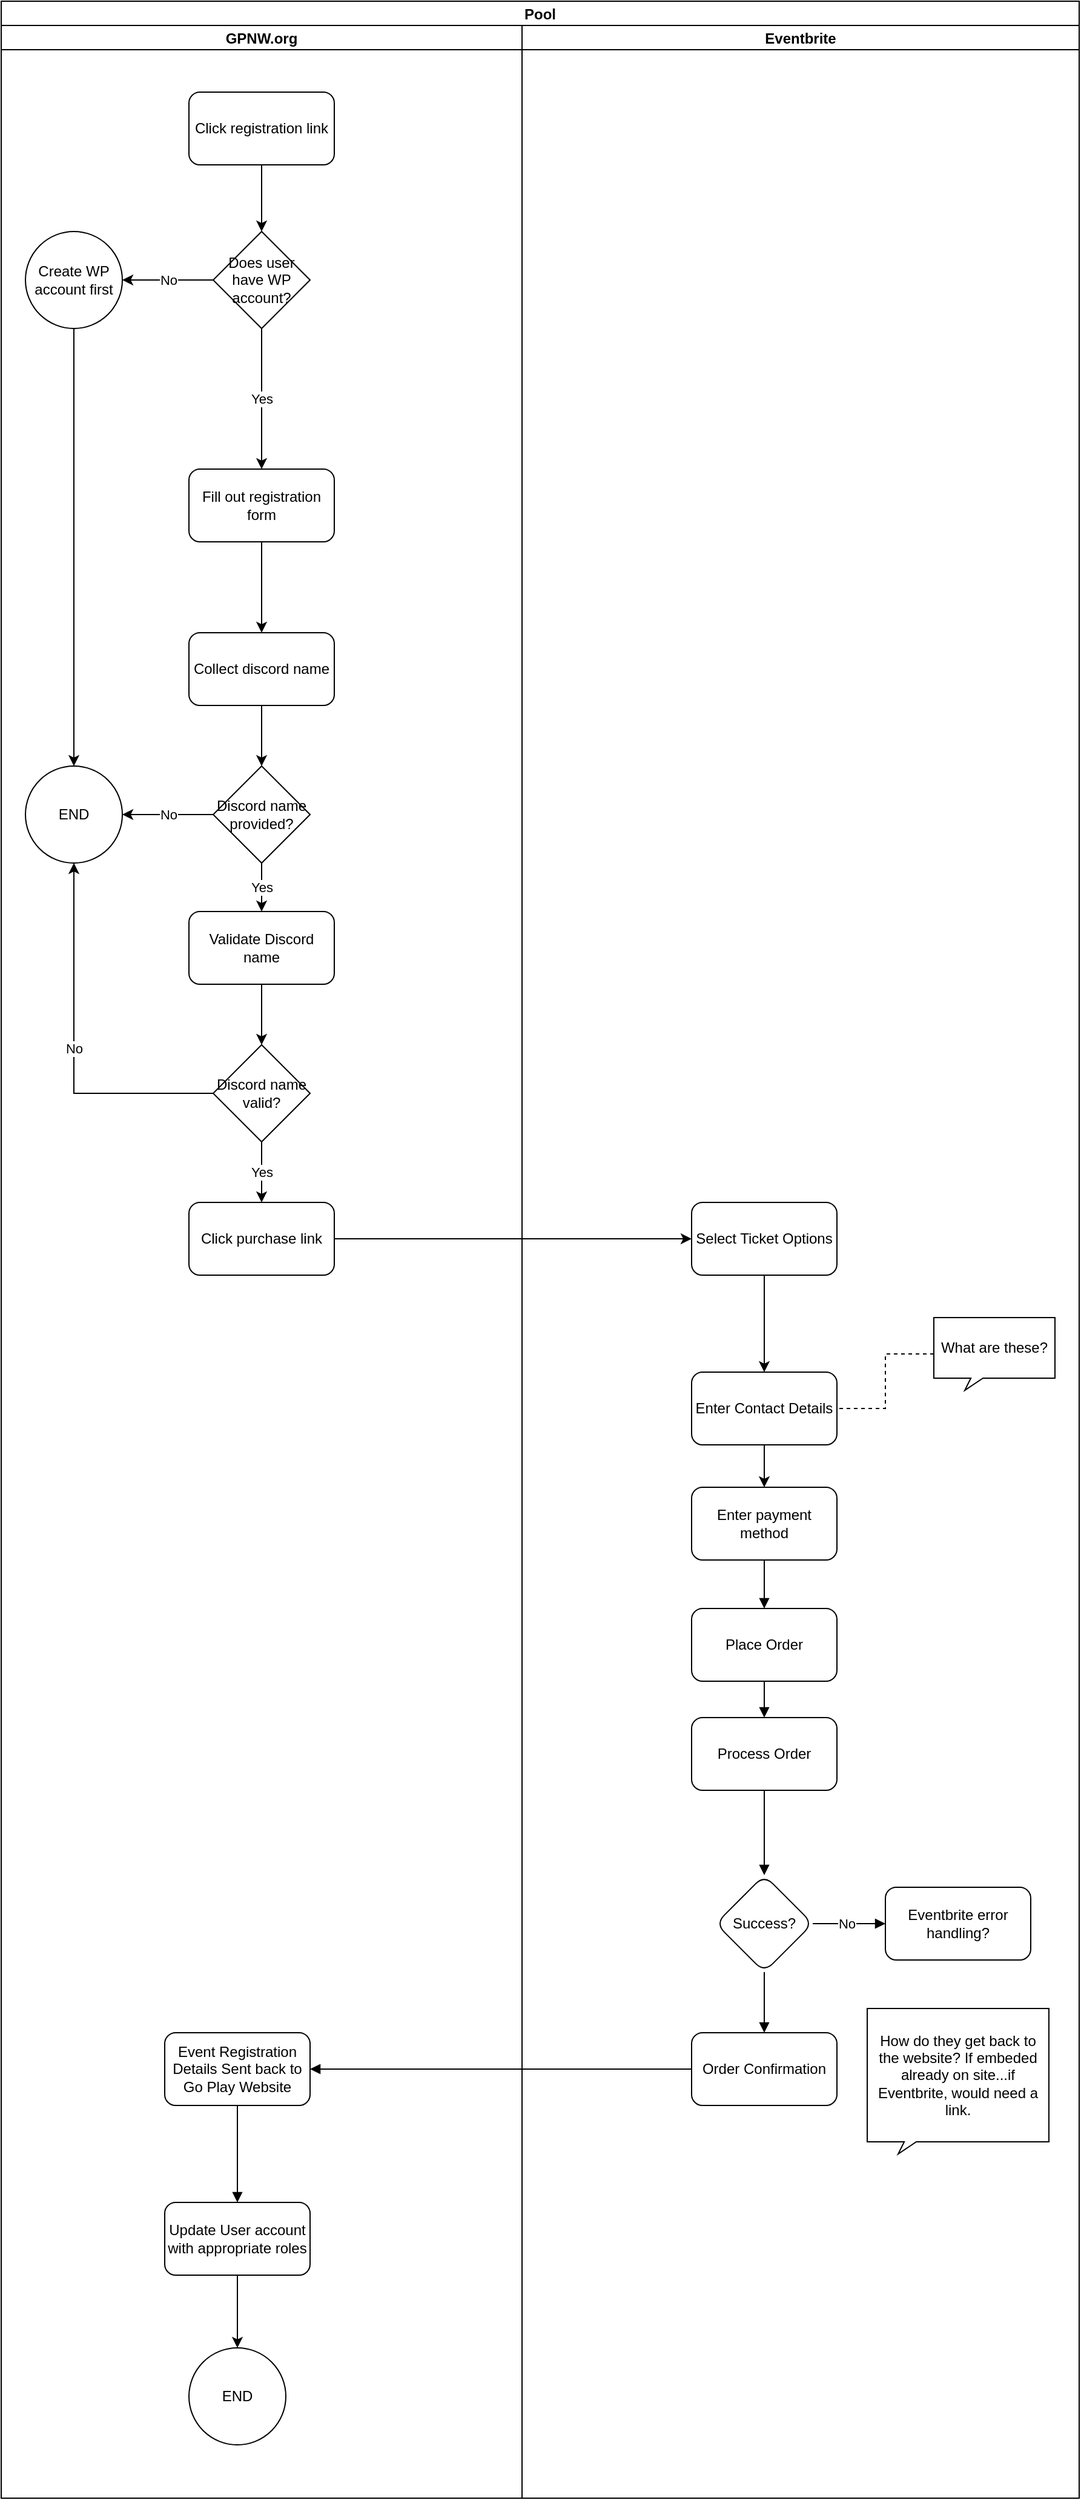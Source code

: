 <mxfile version="17.1.3" type="github" pages="2">
  <diagram id="C5RBs43oDa-KdzZeNtuy" name="Event Registration">
    <mxGraphModel dx="1422" dy="792" grid="1" gridSize="10" guides="1" tooltips="1" connect="1" arrows="1" fold="1" page="1" pageScale="1" pageWidth="1500" pageHeight="1100" math="0" shadow="0">
      <root>
        <mxCell id="WIyWlLk6GJQsqaUBKTNV-0" />
        <mxCell id="WIyWlLk6GJQsqaUBKTNV-1" parent="WIyWlLk6GJQsqaUBKTNV-0" />
        <mxCell id="s0pQWJOe3A9NYIYNYow5-23" value="Pool" style="swimlane;childLayout=stackLayout;resizeParent=1;resizeParentMax=0;startSize=20;" parent="WIyWlLk6GJQsqaUBKTNV-1" vertex="1">
          <mxGeometry x="110" y="50" width="890" height="2060" as="geometry" />
        </mxCell>
        <mxCell id="s0pQWJOe3A9NYIYNYow5-24" value="GPNW.org" style="swimlane;startSize=20;" parent="s0pQWJOe3A9NYIYNYow5-23" vertex="1">
          <mxGeometry y="20" width="430" height="2040" as="geometry" />
        </mxCell>
        <mxCell id="s0pQWJOe3A9NYIYNYow5-3" value="Yes" style="endArrow=classic;html=1;rounded=0;" parent="s0pQWJOe3A9NYIYNYow5-24" source="t--mVeKD4P2bNnT3wvfB-0" target="s0pQWJOe3A9NYIYNYow5-1" edge="1">
          <mxGeometry width="50" height="50" relative="1" as="geometry">
            <mxPoint x="215" y="301" as="sourcePoint" />
            <mxPoint x="240" y="531" as="targetPoint" />
          </mxGeometry>
        </mxCell>
        <mxCell id="s0pQWJOe3A9NYIYNYow5-1" value="&lt;div&gt;Fill out registration form&lt;/div&gt;" style="rounded=1;whiteSpace=wrap;html=1;" parent="s0pQWJOe3A9NYIYNYow5-24" vertex="1">
          <mxGeometry x="155" y="366" width="120" height="60" as="geometry" />
        </mxCell>
        <mxCell id="s0pQWJOe3A9NYIYNYow5-9" value="Collect discord name" style="rounded=1;whiteSpace=wrap;html=1;" parent="s0pQWJOe3A9NYIYNYow5-24" vertex="1">
          <mxGeometry x="155" y="501" width="120" height="60" as="geometry" />
        </mxCell>
        <mxCell id="s0pQWJOe3A9NYIYNYow5-10" style="edgeStyle=orthogonalEdgeStyle;rounded=0;orthogonalLoop=1;jettySize=auto;html=1;" parent="s0pQWJOe3A9NYIYNYow5-24" source="s0pQWJOe3A9NYIYNYow5-1" target="s0pQWJOe3A9NYIYNYow5-9" edge="1">
          <mxGeometry relative="1" as="geometry" />
        </mxCell>
        <mxCell id="s0pQWJOe3A9NYIYNYow5-11" value="Discord name provided?" style="rhombus;whiteSpace=wrap;html=1;" parent="s0pQWJOe3A9NYIYNYow5-24" vertex="1">
          <mxGeometry x="175" y="611" width="80" height="80" as="geometry" />
        </mxCell>
        <mxCell id="s0pQWJOe3A9NYIYNYow5-17" style="edgeStyle=orthogonalEdgeStyle;rounded=0;orthogonalLoop=1;jettySize=auto;html=1;" parent="s0pQWJOe3A9NYIYNYow5-24" source="s0pQWJOe3A9NYIYNYow5-9" target="s0pQWJOe3A9NYIYNYow5-11" edge="1">
          <mxGeometry relative="1" as="geometry" />
        </mxCell>
        <mxCell id="s0pQWJOe3A9NYIYNYow5-8" value="&lt;div&gt;Validate Discord name&lt;/div&gt;" style="rounded=1;whiteSpace=wrap;html=1;" parent="s0pQWJOe3A9NYIYNYow5-24" vertex="1">
          <mxGeometry x="155" y="731" width="120" height="60" as="geometry" />
        </mxCell>
        <mxCell id="s0pQWJOe3A9NYIYNYow5-12" value="&lt;div&gt;Yes&lt;/div&gt;" style="edgeStyle=orthogonalEdgeStyle;rounded=0;orthogonalLoop=1;jettySize=auto;html=1;" parent="s0pQWJOe3A9NYIYNYow5-24" source="s0pQWJOe3A9NYIYNYow5-11" target="s0pQWJOe3A9NYIYNYow5-8" edge="1">
          <mxGeometry relative="1" as="geometry" />
        </mxCell>
        <mxCell id="s0pQWJOe3A9NYIYNYow5-14" value="END" style="ellipse;whiteSpace=wrap;html=1;aspect=fixed;" parent="s0pQWJOe3A9NYIYNYow5-24" vertex="1">
          <mxGeometry x="20" y="611" width="80" height="80" as="geometry" />
        </mxCell>
        <mxCell id="s0pQWJOe3A9NYIYNYow5-15" value="No" style="edgeStyle=orthogonalEdgeStyle;rounded=0;orthogonalLoop=1;jettySize=auto;html=1;exitX=0;exitY=0.5;exitDx=0;exitDy=0;" parent="s0pQWJOe3A9NYIYNYow5-24" source="s0pQWJOe3A9NYIYNYow5-11" target="s0pQWJOe3A9NYIYNYow5-14" edge="1">
          <mxGeometry relative="1" as="geometry" />
        </mxCell>
        <mxCell id="s0pQWJOe3A9NYIYNYow5-19" value="Click purchase link" style="rounded=1;whiteSpace=wrap;html=1;" parent="s0pQWJOe3A9NYIYNYow5-24" vertex="1">
          <mxGeometry x="155" y="971" width="120" height="60" as="geometry" />
        </mxCell>
        <mxCell id="s0pQWJOe3A9NYIYNYow5-22" value="&lt;div&gt;No&lt;/div&gt;" style="edgeStyle=orthogonalEdgeStyle;rounded=0;orthogonalLoop=1;jettySize=auto;html=1;" parent="s0pQWJOe3A9NYIYNYow5-24" source="s0pQWJOe3A9NYIYNYow5-18" target="s0pQWJOe3A9NYIYNYow5-14" edge="1">
          <mxGeometry relative="1" as="geometry">
            <Array as="points">
              <mxPoint x="60" y="881" />
            </Array>
          </mxGeometry>
        </mxCell>
        <mxCell id="s0pQWJOe3A9NYIYNYow5-18" value="Discord name valid?" style="rhombus;whiteSpace=wrap;html=1;" parent="s0pQWJOe3A9NYIYNYow5-24" vertex="1">
          <mxGeometry x="175" y="841" width="80" height="80" as="geometry" />
        </mxCell>
        <mxCell id="s0pQWJOe3A9NYIYNYow5-20" style="edgeStyle=orthogonalEdgeStyle;rounded=0;orthogonalLoop=1;jettySize=auto;html=1;" parent="s0pQWJOe3A9NYIYNYow5-24" source="s0pQWJOe3A9NYIYNYow5-8" target="s0pQWJOe3A9NYIYNYow5-18" edge="1">
          <mxGeometry relative="1" as="geometry" />
        </mxCell>
        <mxCell id="s0pQWJOe3A9NYIYNYow5-21" value="&lt;div&gt;Yes&lt;/div&gt;" style="edgeStyle=orthogonalEdgeStyle;rounded=0;orthogonalLoop=1;jettySize=auto;html=1;" parent="s0pQWJOe3A9NYIYNYow5-24" source="s0pQWJOe3A9NYIYNYow5-18" target="s0pQWJOe3A9NYIYNYow5-19" edge="1">
          <mxGeometry relative="1" as="geometry" />
        </mxCell>
        <mxCell id="t--mVeKD4P2bNnT3wvfB-3" style="edgeStyle=orthogonalEdgeStyle;rounded=0;orthogonalLoop=1;jettySize=auto;html=1;" edge="1" parent="s0pQWJOe3A9NYIYNYow5-24" source="s0pQWJOe3A9NYIYNYow5-0" target="t--mVeKD4P2bNnT3wvfB-0">
          <mxGeometry relative="1" as="geometry" />
        </mxCell>
        <mxCell id="s0pQWJOe3A9NYIYNYow5-0" value="&lt;div&gt;Click registration link&lt;/div&gt;" style="rounded=1;whiteSpace=wrap;html=1;" parent="s0pQWJOe3A9NYIYNYow5-24" vertex="1">
          <mxGeometry x="155" y="55" width="120" height="60" as="geometry" />
        </mxCell>
        <mxCell id="cuYothWAb6MuNWbnh6e8-23" value="" style="edgeStyle=orthogonalEdgeStyle;rounded=0;orthogonalLoop=1;jettySize=auto;html=1;endArrow=block;endFill=1;" parent="s0pQWJOe3A9NYIYNYow5-24" source="cuYothWAb6MuNWbnh6e8-20" target="cuYothWAb6MuNWbnh6e8-22" edge="1">
          <mxGeometry relative="1" as="geometry" />
        </mxCell>
        <mxCell id="cuYothWAb6MuNWbnh6e8-20" value="Event Registration Details Sent back to Go Play Website" style="rounded=1;whiteSpace=wrap;html=1;" parent="s0pQWJOe3A9NYIYNYow5-24" vertex="1">
          <mxGeometry x="135" y="1656" width="120" height="60" as="geometry" />
        </mxCell>
        <mxCell id="Wr3TSwwPW5u1GoS7rXo6-1" style="edgeStyle=orthogonalEdgeStyle;rounded=0;orthogonalLoop=1;jettySize=auto;html=1;" parent="s0pQWJOe3A9NYIYNYow5-24" source="cuYothWAb6MuNWbnh6e8-22" target="Wr3TSwwPW5u1GoS7rXo6-0" edge="1">
          <mxGeometry relative="1" as="geometry" />
        </mxCell>
        <mxCell id="cuYothWAb6MuNWbnh6e8-22" value="Update User account with appropriate roles" style="whiteSpace=wrap;html=1;rounded=1;" parent="s0pQWJOe3A9NYIYNYow5-24" vertex="1">
          <mxGeometry x="135" y="1796" width="120" height="60" as="geometry" />
        </mxCell>
        <mxCell id="Wr3TSwwPW5u1GoS7rXo6-0" value="END" style="ellipse;whiteSpace=wrap;html=1;aspect=fixed;" parent="s0pQWJOe3A9NYIYNYow5-24" vertex="1">
          <mxGeometry x="155" y="1916" width="80" height="80" as="geometry" />
        </mxCell>
        <mxCell id="t--mVeKD4P2bNnT3wvfB-2" value="No" style="edgeStyle=orthogonalEdgeStyle;rounded=0;orthogonalLoop=1;jettySize=auto;html=1;" edge="1" parent="s0pQWJOe3A9NYIYNYow5-24" source="t--mVeKD4P2bNnT3wvfB-0" target="t--mVeKD4P2bNnT3wvfB-1">
          <mxGeometry relative="1" as="geometry" />
        </mxCell>
        <mxCell id="t--mVeKD4P2bNnT3wvfB-0" value="Does user have WP account?" style="rhombus;whiteSpace=wrap;html=1;" vertex="1" parent="s0pQWJOe3A9NYIYNYow5-24">
          <mxGeometry x="175" y="170" width="80" height="80" as="geometry" />
        </mxCell>
        <mxCell id="t--mVeKD4P2bNnT3wvfB-4" style="edgeStyle=orthogonalEdgeStyle;rounded=0;orthogonalLoop=1;jettySize=auto;html=1;" edge="1" parent="s0pQWJOe3A9NYIYNYow5-24" source="t--mVeKD4P2bNnT3wvfB-1" target="s0pQWJOe3A9NYIYNYow5-14">
          <mxGeometry relative="1" as="geometry" />
        </mxCell>
        <mxCell id="t--mVeKD4P2bNnT3wvfB-1" value="Create WP account first" style="ellipse;whiteSpace=wrap;html=1;aspect=fixed;" vertex="1" parent="s0pQWJOe3A9NYIYNYow5-24">
          <mxGeometry x="20" y="170" width="80" height="80" as="geometry" />
        </mxCell>
        <mxCell id="s0pQWJOe3A9NYIYNYow5-25" value="Eventbrite" style="swimlane;startSize=20;" parent="s0pQWJOe3A9NYIYNYow5-23" vertex="1">
          <mxGeometry x="430" y="20" width="460" height="2040" as="geometry" />
        </mxCell>
        <mxCell id="cuYothWAb6MuNWbnh6e8-2" value="" style="edgeStyle=orthogonalEdgeStyle;rounded=0;orthogonalLoop=1;jettySize=auto;html=1;" parent="s0pQWJOe3A9NYIYNYow5-25" source="s0pQWJOe3A9NYIYNYow5-28" target="cuYothWAb6MuNWbnh6e8-1" edge="1">
          <mxGeometry relative="1" as="geometry" />
        </mxCell>
        <mxCell id="s0pQWJOe3A9NYIYNYow5-28" value="Select Ticket Options" style="rounded=1;whiteSpace=wrap;html=1;" parent="s0pQWJOe3A9NYIYNYow5-25" vertex="1">
          <mxGeometry x="140" y="971" width="120" height="60" as="geometry" />
        </mxCell>
        <mxCell id="cuYothWAb6MuNWbnh6e8-6" value="" style="edgeStyle=orthogonalEdgeStyle;rounded=0;orthogonalLoop=1;jettySize=auto;html=1;" parent="s0pQWJOe3A9NYIYNYow5-25" source="cuYothWAb6MuNWbnh6e8-1" target="cuYothWAb6MuNWbnh6e8-5" edge="1">
          <mxGeometry relative="1" as="geometry" />
        </mxCell>
        <mxCell id="cuYothWAb6MuNWbnh6e8-1" value="Enter Contact Details" style="whiteSpace=wrap;html=1;rounded=1;" parent="s0pQWJOe3A9NYIYNYow5-25" vertex="1">
          <mxGeometry x="140" y="1111" width="120" height="60" as="geometry" />
        </mxCell>
        <mxCell id="cuYothWAb6MuNWbnh6e8-10" value="" style="edgeStyle=orthogonalEdgeStyle;rounded=0;orthogonalLoop=1;jettySize=auto;html=1;endArrow=block;endFill=1;" parent="s0pQWJOe3A9NYIYNYow5-25" source="cuYothWAb6MuNWbnh6e8-5" target="cuYothWAb6MuNWbnh6e8-9" edge="1">
          <mxGeometry relative="1" as="geometry" />
        </mxCell>
        <mxCell id="cuYothWAb6MuNWbnh6e8-5" value="Enter payment method" style="whiteSpace=wrap;html=1;rounded=1;" parent="s0pQWJOe3A9NYIYNYow5-25" vertex="1">
          <mxGeometry x="140" y="1206" width="120" height="60" as="geometry" />
        </mxCell>
        <mxCell id="cuYothWAb6MuNWbnh6e8-8" value="" style="edgeStyle=orthogonalEdgeStyle;rounded=0;orthogonalLoop=1;jettySize=auto;html=1;endArrow=none;endFill=0;dashed=1;" parent="s0pQWJOe3A9NYIYNYow5-25" source="cuYothWAb6MuNWbnh6e8-7" target="cuYothWAb6MuNWbnh6e8-1" edge="1">
          <mxGeometry relative="1" as="geometry" />
        </mxCell>
        <mxCell id="cuYothWAb6MuNWbnh6e8-7" value="What are these?" style="whiteSpace=wrap;html=1;shape=mxgraph.basic.rectCallout;dx=35.56;dy=10;boundedLbl=1;" parent="s0pQWJOe3A9NYIYNYow5-25" vertex="1">
          <mxGeometry x="340" y="1066" width="100" height="60" as="geometry" />
        </mxCell>
        <mxCell id="cuYothWAb6MuNWbnh6e8-12" value="" style="edgeStyle=orthogonalEdgeStyle;rounded=0;orthogonalLoop=1;jettySize=auto;html=1;endArrow=block;endFill=1;" parent="s0pQWJOe3A9NYIYNYow5-25" source="cuYothWAb6MuNWbnh6e8-9" target="cuYothWAb6MuNWbnh6e8-11" edge="1">
          <mxGeometry relative="1" as="geometry" />
        </mxCell>
        <mxCell id="cuYothWAb6MuNWbnh6e8-9" value="Place Order" style="whiteSpace=wrap;html=1;rounded=1;" parent="s0pQWJOe3A9NYIYNYow5-25" vertex="1">
          <mxGeometry x="140" y="1306" width="120" height="60" as="geometry" />
        </mxCell>
        <mxCell id="cuYothWAb6MuNWbnh6e8-14" value="" style="edgeStyle=orthogonalEdgeStyle;rounded=0;orthogonalLoop=1;jettySize=auto;html=1;endArrow=block;endFill=1;" parent="s0pQWJOe3A9NYIYNYow5-25" source="cuYothWAb6MuNWbnh6e8-11" target="cuYothWAb6MuNWbnh6e8-13" edge="1">
          <mxGeometry relative="1" as="geometry" />
        </mxCell>
        <mxCell id="cuYothWAb6MuNWbnh6e8-11" value="Process Order" style="whiteSpace=wrap;html=1;rounded=1;" parent="s0pQWJOe3A9NYIYNYow5-25" vertex="1">
          <mxGeometry x="140" y="1396" width="120" height="60" as="geometry" />
        </mxCell>
        <mxCell id="cuYothWAb6MuNWbnh6e8-16" value="" style="edgeStyle=orthogonalEdgeStyle;rounded=0;orthogonalLoop=1;jettySize=auto;html=1;endArrow=block;endFill=1;" parent="s0pQWJOe3A9NYIYNYow5-25" source="cuYothWAb6MuNWbnh6e8-13" target="cuYothWAb6MuNWbnh6e8-15" edge="1">
          <mxGeometry relative="1" as="geometry" />
        </mxCell>
        <mxCell id="cuYothWAb6MuNWbnh6e8-17" value="No" style="edgeLabel;html=1;align=center;verticalAlign=middle;resizable=0;points=[];" parent="cuYothWAb6MuNWbnh6e8-16" connectable="0" vertex="1">
          <mxGeometry x="-0.064" relative="1" as="geometry">
            <mxPoint as="offset" />
          </mxGeometry>
        </mxCell>
        <mxCell id="cuYothWAb6MuNWbnh6e8-19" value="" style="edgeStyle=orthogonalEdgeStyle;rounded=0;orthogonalLoop=1;jettySize=auto;html=1;endArrow=block;endFill=1;" parent="s0pQWJOe3A9NYIYNYow5-25" source="cuYothWAb6MuNWbnh6e8-13" target="cuYothWAb6MuNWbnh6e8-18" edge="1">
          <mxGeometry relative="1" as="geometry" />
        </mxCell>
        <mxCell id="cuYothWAb6MuNWbnh6e8-13" value="Success?" style="rhombus;whiteSpace=wrap;html=1;rounded=1;" parent="s0pQWJOe3A9NYIYNYow5-25" vertex="1">
          <mxGeometry x="160" y="1526" width="80" height="80" as="geometry" />
        </mxCell>
        <mxCell id="cuYothWAb6MuNWbnh6e8-15" value="Eventbrite error handling?" style="whiteSpace=wrap;html=1;rounded=1;" parent="s0pQWJOe3A9NYIYNYow5-25" vertex="1">
          <mxGeometry x="300" y="1536" width="120" height="60" as="geometry" />
        </mxCell>
        <mxCell id="cuYothWAb6MuNWbnh6e8-18" value="Order Confirmation" style="whiteSpace=wrap;html=1;rounded=1;" parent="s0pQWJOe3A9NYIYNYow5-25" vertex="1">
          <mxGeometry x="140" y="1656" width="120" height="60" as="geometry" />
        </mxCell>
        <mxCell id="cuYothWAb6MuNWbnh6e8-26" value="How do they get back to the website? If embeded already on site...if Eventbrite, would need a link." style="whiteSpace=wrap;html=1;shape=mxgraph.basic.rectCallout;dx=35.56;dy=10;boundedLbl=1;" parent="s0pQWJOe3A9NYIYNYow5-25" vertex="1">
          <mxGeometry x="285" y="1636" width="150" height="120" as="geometry" />
        </mxCell>
        <mxCell id="cuYothWAb6MuNWbnh6e8-0" style="edgeStyle=orthogonalEdgeStyle;rounded=0;orthogonalLoop=1;jettySize=auto;html=1;exitX=1;exitY=0.5;exitDx=0;exitDy=0;entryX=0;entryY=0.5;entryDx=0;entryDy=0;" parent="s0pQWJOe3A9NYIYNYow5-23" source="s0pQWJOe3A9NYIYNYow5-19" target="s0pQWJOe3A9NYIYNYow5-28" edge="1">
          <mxGeometry relative="1" as="geometry" />
        </mxCell>
        <mxCell id="cuYothWAb6MuNWbnh6e8-21" value="" style="edgeStyle=orthogonalEdgeStyle;rounded=0;orthogonalLoop=1;jettySize=auto;html=1;endArrow=block;endFill=1;" parent="s0pQWJOe3A9NYIYNYow5-23" source="cuYothWAb6MuNWbnh6e8-18" target="cuYothWAb6MuNWbnh6e8-20" edge="1">
          <mxGeometry relative="1" as="geometry" />
        </mxCell>
      </root>
    </mxGraphModel>
  </diagram>
  <diagram id="c2CF_wFW82YlwqupZcvn" name="Shedule a Game">
    <mxGraphModel dx="1422" dy="792" grid="1" gridSize="10" guides="1" tooltips="1" connect="1" arrows="1" fold="1" page="1" pageScale="1" pageWidth="1500" pageHeight="1100" math="0" shadow="0">
      <root>
        <mxCell id="bplon78fEs0VXEiEB44Z-0" />
        <mxCell id="bplon78fEs0VXEiEB44Z-1" parent="bplon78fEs0VXEiEB44Z-0" />
        <mxCell id="bplon78fEs0VXEiEB44Z-3" value="Pool" style="swimlane;childLayout=stackLayout;resizeParent=1;resizeParentMax=0;startSize=20;" parent="bplon78fEs0VXEiEB44Z-1" vertex="1">
          <mxGeometry x="60" y="140" width="1190" height="3290" as="geometry" />
        </mxCell>
        <mxCell id="bplon78fEs0VXEiEB44Z-4" value="GM Actions" style="swimlane;startSize=20;" parent="bplon78fEs0VXEiEB44Z-3" vertex="1">
          <mxGeometry y="20" width="580" height="3270" as="geometry" />
        </mxCell>
        <mxCell id="bplon78fEs0VXEiEB44Z-15" style="edgeStyle=orthogonalEdgeStyle;rounded=0;orthogonalLoop=1;jettySize=auto;html=1;" parent="bplon78fEs0VXEiEB44Z-4" source="bplon78fEs0VXEiEB44Z-8" target="bplon78fEs0VXEiEB44Z-11" edge="1">
          <mxGeometry relative="1" as="geometry" />
        </mxCell>
        <mxCell id="bplon78fEs0VXEiEB44Z-8" value="&lt;div&gt;User Logs In&lt;/div&gt;" style="rounded=1;whiteSpace=wrap;html=1;" parent="bplon78fEs0VXEiEB44Z-4" vertex="1">
          <mxGeometry x="190" y="90" width="120" height="60" as="geometry" />
        </mxCell>
        <mxCell id="bplon78fEs0VXEiEB44Z-58" style="edgeStyle=orthogonalEdgeStyle;rounded=0;orthogonalLoop=1;jettySize=auto;html=1;" parent="bplon78fEs0VXEiEB44Z-4" source="bplon78fEs0VXEiEB44Z-9" target="bplon78fEs0VXEiEB44Z-16" edge="1">
          <mxGeometry relative="1" as="geometry">
            <Array as="points">
              <mxPoint x="380" y="560" />
            </Array>
          </mxGeometry>
        </mxCell>
        <mxCell id="bplon78fEs0VXEiEB44Z-9" value="Click on Register Game" style="rounded=1;whiteSpace=wrap;html=1;" parent="bplon78fEs0VXEiEB44Z-4" vertex="1">
          <mxGeometry x="190" y="530" width="120" height="60" as="geometry" />
        </mxCell>
        <mxCell id="bplon78fEs0VXEiEB44Z-13" value="Yes" style="edgeStyle=orthogonalEdgeStyle;rounded=0;orthogonalLoop=1;jettySize=auto;html=1;" parent="bplon78fEs0VXEiEB44Z-4" source="bplon78fEs0VXEiEB44Z-11" target="bplon78fEs0VXEiEB44Z-61" edge="1">
          <mxGeometry relative="1" as="geometry" />
        </mxCell>
        <mxCell id="bplon78fEs0VXEiEB44Z-14" value="No" style="edgeStyle=orthogonalEdgeStyle;rounded=0;orthogonalLoop=1;jettySize=auto;html=1;entryX=1;entryY=0.5;entryDx=0;entryDy=0;" parent="bplon78fEs0VXEiEB44Z-4" source="bplon78fEs0VXEiEB44Z-11" target="bplon78fEs0VXEiEB44Z-12" edge="1">
          <mxGeometry relative="1" as="geometry" />
        </mxCell>
        <mxCell id="bplon78fEs0VXEiEB44Z-11" value="&lt;div&gt;User has Attendee Role for event?&lt;/div&gt;" style="rhombus;whiteSpace=wrap;html=1;" parent="bplon78fEs0VXEiEB44Z-4" vertex="1">
          <mxGeometry x="200" y="210" width="100" height="100" as="geometry" />
        </mxCell>
        <mxCell id="bplon78fEs0VXEiEB44Z-12" value="END" style="ellipse;whiteSpace=wrap;html=1;aspect=fixed;" parent="bplon78fEs0VXEiEB44Z-4" vertex="1">
          <mxGeometry x="40" y="220" width="80" height="80" as="geometry" />
        </mxCell>
        <mxCell id="bplon78fEs0VXEiEB44Z-59" value="" style="group" parent="bplon78fEs0VXEiEB44Z-4" vertex="1" connectable="0">
          <mxGeometry x="37.5" y="720" width="425" height="650" as="geometry" />
        </mxCell>
        <mxCell id="bplon78fEs0VXEiEB44Z-16" value="&lt;br&gt;&lt;br&gt;&lt;br&gt;&lt;br&gt;&lt;div&gt;&lt;br&gt;&lt;/div&gt;&lt;div&gt;&lt;br&gt;&lt;/div&gt;&lt;div&gt;Collect game information&lt;/div&gt;" style="rounded=1;whiteSpace=wrap;html=1;labelPosition=center;verticalLabelPosition=top;align=center;verticalAlign=bottom;" parent="bplon78fEs0VXEiEB44Z-59" vertex="1">
          <mxGeometry width="425" height="650" as="geometry" />
        </mxCell>
        <mxCell id="bplon78fEs0VXEiEB44Z-57" value="Fields" style="swimlane;startSize=23;" parent="bplon78fEs0VXEiEB44Z-59" vertex="1">
          <mxGeometry x="61.39" y="40" width="321.11" height="550" as="geometry" />
        </mxCell>
        <mxCell id="bplon78fEs0VXEiEB44Z-17" value="Title" style="rounded=0;whiteSpace=wrap;html=1;" parent="bplon78fEs0VXEiEB44Z-57" vertex="1">
          <mxGeometry x="18.889" y="40" width="66.111" height="40" as="geometry" />
        </mxCell>
        <mxCell id="bplon78fEs0VXEiEB44Z-19" value="Min Players" style="rounded=0;whiteSpace=wrap;html=1;" parent="bplon78fEs0VXEiEB44Z-57" vertex="1">
          <mxGeometry x="18.889" y="110" width="75.556" height="40" as="geometry" />
        </mxCell>
        <mxCell id="bplon78fEs0VXEiEB44Z-20" value="Max Players" style="rounded=0;whiteSpace=wrap;html=1;" parent="bplon78fEs0VXEiEB44Z-57" vertex="1">
          <mxGeometry x="9.444" y="170" width="85" height="40" as="geometry" />
        </mxCell>
        <mxCell id="bplon78fEs0VXEiEB44Z-21" value="&lt;div&gt;Duration&lt;/div&gt;" style="rounded=0;whiteSpace=wrap;html=1;" parent="bplon78fEs0VXEiEB44Z-57" vertex="1">
          <mxGeometry x="14.167" y="300" width="85" height="40" as="geometry" />
        </mxCell>
        <mxCell id="bplon78fEs0VXEiEB44Z-45" value="Accessability" style="rounded=0;whiteSpace=wrap;html=1;" parent="bplon78fEs0VXEiEB44Z-57" vertex="1">
          <mxGeometry x="18.889" y="430" width="85" height="40" as="geometry" />
        </mxCell>
        <mxCell id="bplon78fEs0VXEiEB44Z-42" value="Playtest?" style="rounded=0;whiteSpace=wrap;html=1;" parent="bplon78fEs0VXEiEB44Z-57" vertex="1">
          <mxGeometry x="170" y="40" width="85" height="40" as="geometry" />
        </mxCell>
        <mxCell id="bplon78fEs0VXEiEB44Z-25" value="Content Warnings" style="rounded=0;whiteSpace=wrap;html=1;" parent="bplon78fEs0VXEiEB44Z-57" vertex="1">
          <mxGeometry x="14.169" y="370" width="85" height="40" as="geometry" />
        </mxCell>
        <mxCell id="bplon78fEs0VXEiEB44Z-50" value="Tags" style="swimlane;" parent="bplon78fEs0VXEiEB44Z-59" vertex="1">
          <mxGeometry x="202.501" y="290" width="141.667" height="260" as="geometry" />
        </mxCell>
        <mxCell id="bplon78fEs0VXEiEB44Z-46" value="Genre" style="rounded=0;whiteSpace=wrap;html=1;" parent="bplon78fEs0VXEiEB44Z-50" vertex="1">
          <mxGeometry x="28.333" y="40" width="85" height="40" as="geometry" />
        </mxCell>
        <mxCell id="bplon78fEs0VXEiEB44Z-47" value="System" style="rounded=0;whiteSpace=wrap;html=1;" parent="bplon78fEs0VXEiEB44Z-50" vertex="1">
          <mxGeometry x="28.333" y="95" width="85" height="40" as="geometry" />
        </mxCell>
        <mxCell id="bplon78fEs0VXEiEB44Z-48" value="Mechanical Descriptors" style="rounded=0;whiteSpace=wrap;html=1;" parent="bplon78fEs0VXEiEB44Z-50" vertex="1">
          <mxGeometry x="28.333" y="150" width="85" height="40" as="geometry" />
        </mxCell>
        <mxCell id="bplon78fEs0VXEiEB44Z-49" value="Additional Descriptors" style="rounded=0;whiteSpace=wrap;html=1;" parent="bplon78fEs0VXEiEB44Z-50" vertex="1">
          <mxGeometry x="28.333" y="210" width="85" height="40" as="geometry" />
        </mxCell>
        <mxCell id="bplon78fEs0VXEiEB44Z-43" value="Image" style="rounded=0;whiteSpace=wrap;html=1;" parent="bplon78fEs0VXEiEB44Z-59" vertex="1">
          <mxGeometry x="230.834" y="140" width="85" height="40" as="geometry" />
        </mxCell>
        <mxCell id="bplon78fEs0VXEiEB44Z-22" value="&lt;div&gt;Descripiton&lt;/div&gt;" style="rounded=0;whiteSpace=wrap;html=1;" parent="bplon78fEs0VXEiEB44Z-59" vertex="1">
          <mxGeometry x="70.834" y="270" width="85" height="40" as="geometry" />
        </mxCell>
        <mxCell id="bplon78fEs0VXEiEB44Z-62" style="edgeStyle=orthogonalEdgeStyle;rounded=0;orthogonalLoop=1;jettySize=auto;html=1;" parent="bplon78fEs0VXEiEB44Z-4" source="bplon78fEs0VXEiEB44Z-61" target="bplon78fEs0VXEiEB44Z-9" edge="1">
          <mxGeometry relative="1" as="geometry" />
        </mxCell>
        <mxCell id="bplon78fEs0VXEiEB44Z-61" value="Collect GM/Facilitator contact info (for coordination)" style="rounded=1;whiteSpace=wrap;html=1;" parent="bplon78fEs0VXEiEB44Z-4" vertex="1">
          <mxGeometry x="170" y="390" width="160" height="80" as="geometry" />
        </mxCell>
        <mxCell id="bplon78fEs0VXEiEB44Z-63" value="Are we doing this here?" style="shape=callout;whiteSpace=wrap;html=1;perimeter=calloutPerimeter;position2=0;" parent="bplon78fEs0VXEiEB44Z-4" vertex="1">
          <mxGeometry x="330" y="320" width="120" height="80" as="geometry" />
        </mxCell>
        <mxCell id="bplon78fEs0VXEiEB44Z-64" value="User submits form" style="rounded=1;whiteSpace=wrap;html=1;" parent="bplon78fEs0VXEiEB44Z-4" vertex="1">
          <mxGeometry x="190" y="1590" width="120" height="60" as="geometry" />
        </mxCell>
        <mxCell id="bplon78fEs0VXEiEB44Z-65" style="edgeStyle=orthogonalEdgeStyle;rounded=0;orthogonalLoop=1;jettySize=auto;html=1;" parent="bplon78fEs0VXEiEB44Z-4" source="bplon78fEs0VXEiEB44Z-16" target="bplon78fEs0VXEiEB44Z-85" edge="1">
          <mxGeometry relative="1" as="geometry" />
        </mxCell>
        <mxCell id="bplon78fEs0VXEiEB44Z-86" style="edgeStyle=orthogonalEdgeStyle;rounded=0;orthogonalLoop=1;jettySize=auto;html=1;" parent="bplon78fEs0VXEiEB44Z-4" source="bplon78fEs0VXEiEB44Z-85" target="bplon78fEs0VXEiEB44Z-64" edge="1">
          <mxGeometry relative="1" as="geometry" />
        </mxCell>
        <mxCell id="bplon78fEs0VXEiEB44Z-85" value="User selects session preference (time slot)" style="rounded=1;whiteSpace=wrap;html=1;" parent="bplon78fEs0VXEiEB44Z-4" vertex="1">
          <mxGeometry x="180" y="1440" width="140" height="80" as="geometry" />
        </mxCell>
        <mxCell id="bplon78fEs0VXEiEB44Z-5" value="Lane 2" style="swimlane;startSize=20;" parent="bplon78fEs0VXEiEB44Z-3" vertex="1">
          <mxGeometry x="580" y="20" width="610" height="3270" as="geometry" />
        </mxCell>
        <mxCell id="bplon78fEs0VXEiEB44Z-89" value="Some time &lt;br&gt;passes..." style="ellipse;shape=cloud;whiteSpace=wrap;html=1;" parent="bplon78fEs0VXEiEB44Z-5" vertex="1">
          <mxGeometry x="250" y="1580" width="120" height="80" as="geometry" />
        </mxCell>
        <mxCell id="bplon78fEs0VXEiEB44Z-94" value="Game Vetting" style="swimlane;horizontal=0;" parent="bplon78fEs0VXEiEB44Z-5" vertex="1">
          <mxGeometry x="30" y="1710" width="530" height="740" as="geometry" />
        </mxCell>
        <mxCell id="bplon78fEs0VXEiEB44Z-115" style="edgeStyle=orthogonalEdgeStyle;rounded=0;orthogonalLoop=1;jettySize=auto;html=1;" parent="bplon78fEs0VXEiEB44Z-94" source="bplon78fEs0VXEiEB44Z-105" target="bplon78fEs0VXEiEB44Z-107" edge="1">
          <mxGeometry relative="1" as="geometry" />
        </mxCell>
        <mxCell id="bplon78fEs0VXEiEB44Z-117" value="Yes" style="edgeStyle=orthogonalEdgeStyle;rounded=0;orthogonalLoop=1;jettySize=auto;html=1;" parent="bplon78fEs0VXEiEB44Z-94" source="bplon78fEs0VXEiEB44Z-105" target="bplon78fEs0VXEiEB44Z-108" edge="1">
          <mxGeometry relative="1" as="geometry" />
        </mxCell>
        <mxCell id="bplon78fEs0VXEiEB44Z-123" value="No" style="edgeStyle=orthogonalEdgeStyle;rounded=0;orthogonalLoop=1;jettySize=auto;html=1;" parent="bplon78fEs0VXEiEB44Z-94" source="bplon78fEs0VXEiEB44Z-105" target="bplon78fEs0VXEiEB44Z-107" edge="1">
          <mxGeometry relative="1" as="geometry" />
        </mxCell>
        <mxCell id="bplon78fEs0VXEiEB44Z-105" value="Does this game fit GPNW&#39;s values?" style="rhombus;whiteSpace=wrap;html=1;" parent="bplon78fEs0VXEiEB44Z-94" vertex="1">
          <mxGeometry x="220" y="50" width="120" height="120" as="geometry" />
        </mxCell>
        <mxCell id="bplon78fEs0VXEiEB44Z-107" value="Handle situation appropriately" style="rounded=1;whiteSpace=wrap;html=1;" parent="bplon78fEs0VXEiEB44Z-94" vertex="1">
          <mxGeometry x="50" y="80" width="120" height="60" as="geometry" />
        </mxCell>
        <mxCell id="bplon78fEs0VXEiEB44Z-118" value="No" style="edgeStyle=orthogonalEdgeStyle;rounded=0;orthogonalLoop=1;jettySize=auto;html=1;" parent="bplon78fEs0VXEiEB44Z-94" source="bplon78fEs0VXEiEB44Z-108" target="bplon78fEs0VXEiEB44Z-111" edge="1">
          <mxGeometry relative="1" as="geometry" />
        </mxCell>
        <mxCell id="bplon78fEs0VXEiEB44Z-125" style="edgeStyle=orthogonalEdgeStyle;rounded=0;orthogonalLoop=1;jettySize=auto;html=1;" parent="bplon78fEs0VXEiEB44Z-94" source="bplon78fEs0VXEiEB44Z-108" target="bplon78fEs0VXEiEB44Z-124" edge="1">
          <mxGeometry relative="1" as="geometry">
            <Array as="points">
              <mxPoint x="460" y="600" />
            </Array>
          </mxGeometry>
        </mxCell>
        <mxCell id="bplon78fEs0VXEiEB44Z-129" value="Yes" style="edgeLabel;html=1;align=center;verticalAlign=middle;resizable=0;points=[];" parent="bplon78fEs0VXEiEB44Z-125" vertex="1" connectable="0">
          <mxGeometry x="-0.757" y="-4" relative="1" as="geometry">
            <mxPoint as="offset" />
          </mxGeometry>
        </mxCell>
        <mxCell id="bplon78fEs0VXEiEB44Z-108" value="Does the listing visually work?" style="rhombus;whiteSpace=wrap;html=1;" parent="bplon78fEs0VXEiEB44Z-94" vertex="1">
          <mxGeometry x="400" y="220" width="120" height="120" as="geometry" />
        </mxCell>
        <mxCell id="bplon78fEs0VXEiEB44Z-126" style="edgeStyle=orthogonalEdgeStyle;rounded=0;orthogonalLoop=1;jettySize=auto;html=1;" parent="bplon78fEs0VXEiEB44Z-94" source="bplon78fEs0VXEiEB44Z-109" target="bplon78fEs0VXEiEB44Z-124" edge="1">
          <mxGeometry relative="1" as="geometry" />
        </mxCell>
        <mxCell id="bplon78fEs0VXEiEB44Z-109" value="Contact GM/Facilitator for revisions" style="rounded=1;whiteSpace=wrap;html=1;" parent="bplon78fEs0VXEiEB44Z-94" vertex="1">
          <mxGeometry x="220" y="420" width="120" height="60" as="geometry" />
        </mxCell>
        <mxCell id="bplon78fEs0VXEiEB44Z-110" style="edgeStyle=orthogonalEdgeStyle;rounded=0;orthogonalLoop=1;jettySize=auto;html=1;exitX=0.75;exitY=1;exitDx=0;exitDy=0;entryX=0.667;entryY=1;entryDx=0;entryDy=0;entryPerimeter=0;" parent="bplon78fEs0VXEiEB44Z-94" source="bplon78fEs0VXEiEB44Z-109" target="bplon78fEs0VXEiEB44Z-109" edge="1">
          <mxGeometry relative="1" as="geometry" />
        </mxCell>
        <mxCell id="bplon78fEs0VXEiEB44Z-119" style="edgeStyle=orthogonalEdgeStyle;rounded=0;orthogonalLoop=1;jettySize=auto;html=1;" parent="bplon78fEs0VXEiEB44Z-94" source="bplon78fEs0VXEiEB44Z-111" target="bplon78fEs0VXEiEB44Z-113" edge="1">
          <mxGeometry relative="1" as="geometry">
            <Array as="points">
              <mxPoint x="120" y="280" />
            </Array>
          </mxGeometry>
        </mxCell>
        <mxCell id="bplon78fEs0VXEiEB44Z-128" value="No" style="edgeLabel;html=1;align=center;verticalAlign=middle;resizable=0;points=[];" parent="bplon78fEs0VXEiEB44Z-119" vertex="1" connectable="0">
          <mxGeometry x="-0.648" y="2" relative="1" as="geometry">
            <mxPoint as="offset" />
          </mxGeometry>
        </mxCell>
        <mxCell id="bplon78fEs0VXEiEB44Z-121" value="Yes" style="edgeStyle=orthogonalEdgeStyle;rounded=0;orthogonalLoop=1;jettySize=auto;html=1;" parent="bplon78fEs0VXEiEB44Z-94" source="bplon78fEs0VXEiEB44Z-111" target="bplon78fEs0VXEiEB44Z-109" edge="1">
          <mxGeometry relative="1" as="geometry" />
        </mxCell>
        <mxCell id="bplon78fEs0VXEiEB44Z-111" value="Does problem require contacting GM/Facilitator?" style="rhombus;whiteSpace=wrap;html=1;" parent="bplon78fEs0VXEiEB44Z-94" vertex="1">
          <mxGeometry x="215" y="215" width="130" height="130" as="geometry" />
        </mxCell>
        <mxCell id="bplon78fEs0VXEiEB44Z-127" style="edgeStyle=orthogonalEdgeStyle;rounded=0;orthogonalLoop=1;jettySize=auto;html=1;" parent="bplon78fEs0VXEiEB44Z-94" source="bplon78fEs0VXEiEB44Z-113" target="bplon78fEs0VXEiEB44Z-124" edge="1">
          <mxGeometry relative="1" as="geometry">
            <Array as="points">
              <mxPoint x="120" y="600" />
            </Array>
          </mxGeometry>
        </mxCell>
        <mxCell id="bplon78fEs0VXEiEB44Z-113" value="&lt;div&gt;Edit Listing&lt;/div&gt;" style="rounded=1;whiteSpace=wrap;html=1;" parent="bplon78fEs0VXEiEB44Z-94" vertex="1">
          <mxGeometry x="50" y="345" width="120" height="60" as="geometry" />
        </mxCell>
        <mxCell id="bplon78fEs0VXEiEB44Z-124" value="Mark as Vetted" style="ellipse;whiteSpace=wrap;html=1;aspect=fixed;" parent="bplon78fEs0VXEiEB44Z-94" vertex="1">
          <mxGeometry x="240" y="560" width="80" height="80" as="geometry" />
        </mxCell>
        <mxCell id="bplon78fEs0VXEiEB44Z-130" style="edgeStyle=orthogonalEdgeStyle;rounded=0;orthogonalLoop=1;jettySize=auto;html=1;" parent="bplon78fEs0VXEiEB44Z-94" source="bplon78fEs0VXEiEB44Z-107" target="bplon78fEs0VXEiEB44Z-124" edge="1">
          <mxGeometry relative="1" as="geometry">
            <mxPoint x="150" y="760" as="targetPoint" />
            <Array as="points">
              <mxPoint x="40" y="110" />
              <mxPoint x="40" y="670" />
              <mxPoint x="280" y="670" />
            </Array>
          </mxGeometry>
        </mxCell>
        <mxCell id="bplon78fEs0VXEiEB44Z-136" style="edgeStyle=orthogonalEdgeStyle;rounded=0;orthogonalLoop=1;jettySize=auto;html=1;" parent="bplon78fEs0VXEiEB44Z-5" source="bplon78fEs0VXEiEB44Z-96" target="bplon78fEs0VXEiEB44Z-135" edge="1">
          <mxGeometry relative="1" as="geometry" />
        </mxCell>
        <mxCell id="bplon78fEs0VXEiEB44Z-96" value="Game Scheduling" style="swimlane;horizontal=0;" parent="bplon78fEs0VXEiEB44Z-5" vertex="1">
          <mxGeometry x="30" y="2490" width="530" height="480" as="geometry" />
        </mxCell>
        <mxCell id="bplon78fEs0VXEiEB44Z-100" style="edgeStyle=orthogonalEdgeStyle;rounded=0;orthogonalLoop=1;jettySize=auto;html=1;" parent="bplon78fEs0VXEiEB44Z-96" source="bplon78fEs0VXEiEB44Z-87" target="bplon78fEs0VXEiEB44Z-92" edge="1">
          <mxGeometry relative="1" as="geometry" />
        </mxCell>
        <mxCell id="bplon78fEs0VXEiEB44Z-134" style="edgeStyle=orthogonalEdgeStyle;rounded=0;orthogonalLoop=1;jettySize=auto;html=1;entryX=1;entryY=0.5;entryDx=0;entryDy=0;" parent="bplon78fEs0VXEiEB44Z-96" source="bplon78fEs0VXEiEB44Z-87" target="bplon78fEs0VXEiEB44Z-133" edge="1">
          <mxGeometry relative="1" as="geometry">
            <mxPoint x="440" y="260" as="targetPoint" />
            <Array as="points">
              <mxPoint x="430" y="60" />
              <mxPoint x="430" y="360" />
            </Array>
          </mxGeometry>
        </mxCell>
        <mxCell id="bplon78fEs0VXEiEB44Z-87" value="Count requested games for session (time slot)" style="rounded=1;whiteSpace=wrap;html=1;" parent="bplon78fEs0VXEiEB44Z-96" vertex="1">
          <mxGeometry x="250" y="30" width="120" height="60" as="geometry" />
        </mxCell>
        <mxCell id="bplon78fEs0VXEiEB44Z-101" style="edgeStyle=orthogonalEdgeStyle;rounded=0;orthogonalLoop=1;jettySize=auto;html=1;" parent="bplon78fEs0VXEiEB44Z-96" source="bplon78fEs0VXEiEB44Z-92" target="bplon78fEs0VXEiEB44Z-98" edge="1">
          <mxGeometry relative="1" as="geometry" />
        </mxCell>
        <mxCell id="bplon78fEs0VXEiEB44Z-104" value="Yes" style="edgeLabel;html=1;align=center;verticalAlign=middle;resizable=0;points=[];" parent="bplon78fEs0VXEiEB44Z-101" vertex="1" connectable="0">
          <mxGeometry x="-0.022" y="-3" relative="1" as="geometry">
            <mxPoint as="offset" />
          </mxGeometry>
        </mxCell>
        <mxCell id="bplon78fEs0VXEiEB44Z-102" value="No" style="edgeStyle=orthogonalEdgeStyle;rounded=0;orthogonalLoop=1;jettySize=auto;html=1;" parent="bplon78fEs0VXEiEB44Z-96" source="bplon78fEs0VXEiEB44Z-92" target="bplon78fEs0VXEiEB44Z-133" edge="1">
          <mxGeometry relative="1" as="geometry">
            <mxPoint x="240" y="300" as="targetPoint" />
            <Array as="points" />
          </mxGeometry>
        </mxCell>
        <mxCell id="bplon78fEs0VXEiEB44Z-92" value="Too many games in session?" style="rhombus;whiteSpace=wrap;html=1;" parent="bplon78fEs0VXEiEB44Z-96" vertex="1">
          <mxGeometry x="270" y="150" width="80" height="80" as="geometry" />
        </mxCell>
        <mxCell id="bplon78fEs0VXEiEB44Z-98" value="Contact GMs to reschedule" style="rounded=1;whiteSpace=wrap;html=1;" parent="bplon78fEs0VXEiEB44Z-96" vertex="1">
          <mxGeometry x="60" y="160" width="120" height="60" as="geometry" />
        </mxCell>
        <mxCell id="bplon78fEs0VXEiEB44Z-133" value="Publish Game" style="ellipse;whiteSpace=wrap;html=1;aspect=fixed;" parent="bplon78fEs0VXEiEB44Z-96" vertex="1">
          <mxGeometry x="270" y="320" width="80" height="80" as="geometry" />
        </mxCell>
        <mxCell id="bplon78fEs0VXEiEB44Z-135" value="Inform GM/Facilitator that game is vetted and published" style="rounded=1;whiteSpace=wrap;html=1;" parent="bplon78fEs0VXEiEB44Z-5" vertex="1">
          <mxGeometry x="235" y="3050" width="120" height="60" as="geometry" />
        </mxCell>
        <mxCell id="bplon78fEs0VXEiEB44Z-90" style="edgeStyle=orthogonalEdgeStyle;rounded=0;orthogonalLoop=1;jettySize=auto;html=1;" parent="bplon78fEs0VXEiEB44Z-3" source="bplon78fEs0VXEiEB44Z-64" target="bplon78fEs0VXEiEB44Z-89" edge="1">
          <mxGeometry relative="1" as="geometry" />
        </mxCell>
        <mxCell id="bplon78fEs0VXEiEB44Z-131" style="edgeStyle=orthogonalEdgeStyle;rounded=0;orthogonalLoop=1;jettySize=auto;html=1;" parent="bplon78fEs0VXEiEB44Z-1" source="bplon78fEs0VXEiEB44Z-94" edge="1">
          <mxGeometry relative="1" as="geometry">
            <mxPoint x="935" y="2650" as="targetPoint" />
          </mxGeometry>
        </mxCell>
        <mxCell id="bplon78fEs0VXEiEB44Z-132" style="edgeStyle=orthogonalEdgeStyle;rounded=0;orthogonalLoop=1;jettySize=auto;html=1;" parent="bplon78fEs0VXEiEB44Z-1" source="bplon78fEs0VXEiEB44Z-89" edge="1">
          <mxGeometry relative="1" as="geometry">
            <mxPoint x="950" y="1870" as="targetPoint" />
          </mxGeometry>
        </mxCell>
      </root>
    </mxGraphModel>
  </diagram>
</mxfile>
